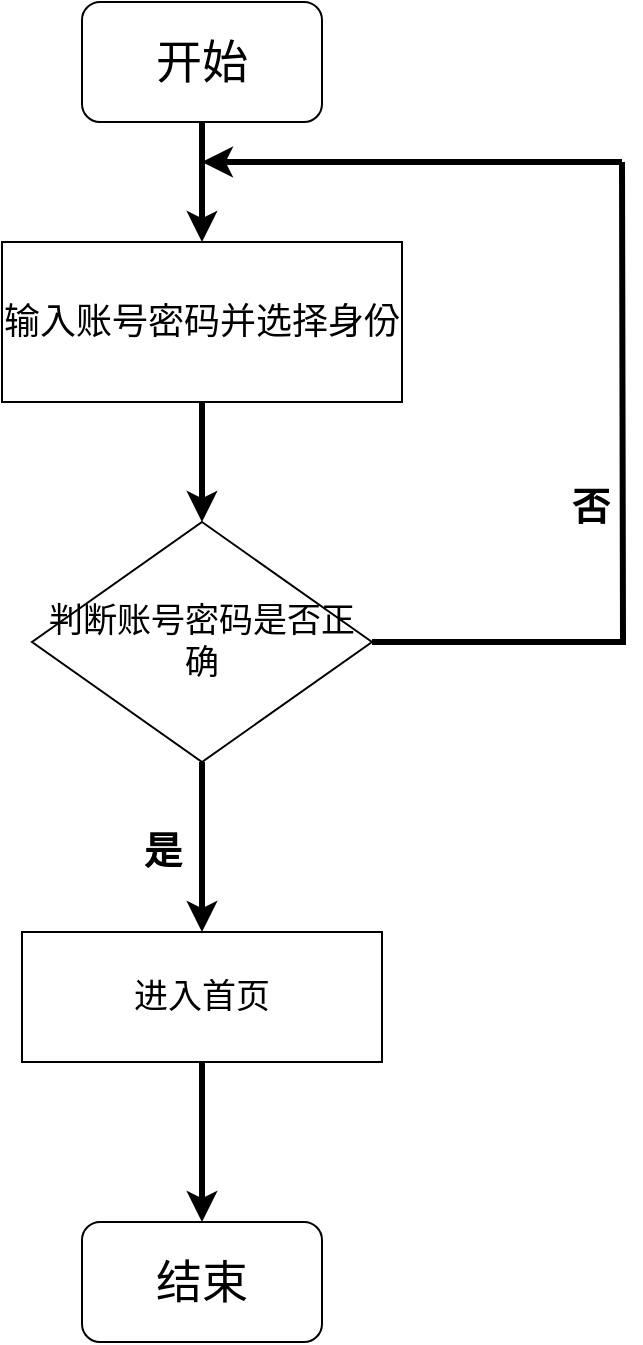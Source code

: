 <mxfile version="21.3.0" type="github" pages="3">
  <diagram name="登录流程图" id="nduQcAXbeCqZvqu2ekge">
    <mxGraphModel dx="1081" dy="748" grid="1" gridSize="10" guides="1" tooltips="1" connect="1" arrows="1" fold="1" page="1" pageScale="1" pageWidth="827" pageHeight="1169" math="0" shadow="0">
      <root>
        <mxCell id="0" />
        <mxCell id="1" parent="0" />
        <mxCell id="EA2sOi3P0seFbjisausr-1" value="" style="edgeStyle=none;shape=connector;rounded=0;orthogonalLoop=1;jettySize=auto;html=1;labelBackgroundColor=default;strokeWidth=3;fontFamily=Times New Roman;fontSize=12;fontColor=default;endArrow=classic;" parent="1" source="EA2sOi3P0seFbjisausr-3" target="EA2sOi3P0seFbjisausr-9" edge="1">
          <mxGeometry relative="1" as="geometry" />
        </mxCell>
        <mxCell id="EA2sOi3P0seFbjisausr-2" style="edgeStyle=orthogonalEdgeStyle;shape=connector;rounded=0;orthogonalLoop=1;jettySize=auto;html=1;exitX=1;exitY=0.5;exitDx=0;exitDy=0;labelBackgroundColor=default;strokeWidth=3;fontFamily=Times New Roman;fontSize=12;fontColor=default;endArrow=none;endFill=0;" parent="1" source="EA2sOi3P0seFbjisausr-3" edge="1">
          <mxGeometry relative="1" as="geometry">
            <mxPoint x="430" y="200" as="targetPoint" />
          </mxGeometry>
        </mxCell>
        <mxCell id="EA2sOi3P0seFbjisausr-3" value="判断账号密码是否正确" style="rhombus;whiteSpace=wrap;html=1;fontSize=17;" parent="1" vertex="1">
          <mxGeometry x="135" y="380" width="170" height="120" as="geometry" />
        </mxCell>
        <mxCell id="EA2sOi3P0seFbjisausr-4" style="rounded=0;orthogonalLoop=1;jettySize=auto;html=1;exitX=0.5;exitY=1;exitDx=0;exitDy=0;entryX=0.5;entryY=0;entryDx=0;entryDy=0;fontFamily=Times New Roman;fontSize=12;fontColor=default;strokeWidth=3;" parent="1" source="EA2sOi3P0seFbjisausr-5" target="EA2sOi3P0seFbjisausr-7" edge="1">
          <mxGeometry relative="1" as="geometry" />
        </mxCell>
        <mxCell id="EA2sOi3P0seFbjisausr-5" value="开始" style="rounded=1;whiteSpace=wrap;html=1;fontFamily=Times New Roman;fontSize=23;fontStyle=0" parent="1" vertex="1">
          <mxGeometry x="160" y="120" width="120" height="60" as="geometry" />
        </mxCell>
        <mxCell id="EA2sOi3P0seFbjisausr-6" style="edgeStyle=none;shape=connector;rounded=0;orthogonalLoop=1;jettySize=auto;html=1;exitX=0.5;exitY=1;exitDx=0;exitDy=0;entryX=0.5;entryY=0;entryDx=0;entryDy=0;labelBackgroundColor=default;strokeWidth=3;fontFamily=Times New Roman;fontSize=12;fontColor=default;endArrow=classic;" parent="1" source="EA2sOi3P0seFbjisausr-7" target="EA2sOi3P0seFbjisausr-3" edge="1">
          <mxGeometry relative="1" as="geometry" />
        </mxCell>
        <mxCell id="EA2sOi3P0seFbjisausr-7" value="输入账号密码并选择身份" style="rounded=0;whiteSpace=wrap;html=1;fontFamily=Times New Roman;fontSize=18;" parent="1" vertex="1">
          <mxGeometry x="120" y="240" width="200" height="80" as="geometry" />
        </mxCell>
        <mxCell id="EA2sOi3P0seFbjisausr-8" value="" style="edgeStyle=none;shape=connector;rounded=0;orthogonalLoop=1;jettySize=auto;html=1;labelBackgroundColor=default;strokeWidth=3;fontFamily=Times New Roman;fontSize=12;fontColor=default;endArrow=classic;entryX=0.5;entryY=0;entryDx=0;entryDy=0;" parent="1" source="EA2sOi3P0seFbjisausr-9" target="EA2sOi3P0seFbjisausr-15" edge="1">
          <mxGeometry relative="1" as="geometry">
            <mxPoint x="220" y="770" as="targetPoint" />
          </mxGeometry>
        </mxCell>
        <mxCell id="EA2sOi3P0seFbjisausr-9" value="进入首页" style="whiteSpace=wrap;html=1;fontSize=17;" parent="1" vertex="1">
          <mxGeometry x="130" y="585" width="180" height="65" as="geometry" />
        </mxCell>
        <mxCell id="EA2sOi3P0seFbjisausr-10" value="是" style="text;html=1;align=center;verticalAlign=middle;resizable=0;points=[];autosize=1;fontSize=19;fontFamily=Times New Roman;fontStyle=1" parent="1" vertex="1">
          <mxGeometry x="180" y="525" width="40" height="40" as="geometry" />
        </mxCell>
        <mxCell id="EA2sOi3P0seFbjisausr-11" value="" style="endArrow=classic;html=1;rounded=0;labelBackgroundColor=default;strokeWidth=3;fontFamily=Times New Roman;fontSize=12;fontColor=default;shape=connector;" parent="1" edge="1">
          <mxGeometry width="50" height="50" relative="1" as="geometry">
            <mxPoint x="430" y="200" as="sourcePoint" />
            <mxPoint x="220" y="200" as="targetPoint" />
          </mxGeometry>
        </mxCell>
        <mxCell id="EA2sOi3P0seFbjisausr-12" value="否" style="text;html=1;align=center;verticalAlign=middle;resizable=0;points=[];autosize=1;fontSize=19;fontFamily=Times New Roman;strokeWidth=3;fontStyle=1" parent="1" vertex="1">
          <mxGeometry x="394" y="353" width="40" height="40" as="geometry" />
        </mxCell>
        <mxCell id="EA2sOi3P0seFbjisausr-15" value="结束" style="rounded=1;whiteSpace=wrap;html=1;fontSize=23;" parent="1" vertex="1">
          <mxGeometry x="160" y="730" width="120" height="60" as="geometry" />
        </mxCell>
      </root>
    </mxGraphModel>
  </diagram>
  <diagram id="aFO1JXXuevef47QzAerU" name="教师答疑流程图">
    <mxGraphModel dx="1081" dy="748" grid="1" gridSize="10" guides="1" tooltips="1" connect="1" arrows="1" fold="1" page="1" pageScale="1" pageWidth="827" pageHeight="1169" math="0" shadow="0">
      <root>
        <mxCell id="0" />
        <mxCell id="1" parent="0" />
        <mxCell id="BiLJYCbGh7xfvbtHeyR7-1" value="" style="edgeStyle=none;shape=connector;rounded=0;orthogonalLoop=1;jettySize=auto;html=1;labelBackgroundColor=default;strokeWidth=3;fontFamily=Times New Roman;fontSize=12;fontColor=default;endArrow=classic;" edge="1" parent="1" source="BiLJYCbGh7xfvbtHeyR7-3" target="BiLJYCbGh7xfvbtHeyR7-8">
          <mxGeometry relative="1" as="geometry" />
        </mxCell>
        <mxCell id="BiLJYCbGh7xfvbtHeyR7-2" style="edgeStyle=orthogonalEdgeStyle;shape=connector;rounded=0;orthogonalLoop=1;jettySize=auto;html=1;exitX=1;exitY=0.5;exitDx=0;exitDy=0;labelBackgroundColor=default;strokeWidth=3;fontFamily=Times New Roman;fontSize=12;fontColor=default;endArrow=classic;endFill=1;" edge="1" parent="1" source="BiLJYCbGh7xfvbtHeyR7-3">
          <mxGeometry relative="1" as="geometry">
            <mxPoint x="443" y="420" as="targetPoint" />
          </mxGeometry>
        </mxCell>
        <mxCell id="BiLJYCbGh7xfvbtHeyR7-3" value="判断输入是否合法" style="rhombus;whiteSpace=wrap;html=1;fontSize=17;" vertex="1" parent="1">
          <mxGeometry x="155" y="360" width="170" height="120" as="geometry" />
        </mxCell>
        <mxCell id="BiLJYCbGh7xfvbtHeyR7-4" style="rounded=0;orthogonalLoop=1;jettySize=auto;html=1;exitX=0.5;exitY=1;exitDx=0;exitDy=0;entryX=0.5;entryY=0;entryDx=0;entryDy=0;fontFamily=Times New Roman;fontSize=12;fontColor=default;strokeWidth=3;" edge="1" parent="1" source="BiLJYCbGh7xfvbtHeyR7-5" target="BiLJYCbGh7xfvbtHeyR7-7">
          <mxGeometry relative="1" as="geometry" />
        </mxCell>
        <mxCell id="BiLJYCbGh7xfvbtHeyR7-5" value="开始" style="rounded=1;whiteSpace=wrap;html=1;fontFamily=Times New Roman;fontSize=23;fontStyle=0" vertex="1" parent="1">
          <mxGeometry x="180" y="100" width="120" height="60" as="geometry" />
        </mxCell>
        <mxCell id="BiLJYCbGh7xfvbtHeyR7-6" style="edgeStyle=none;shape=connector;rounded=0;orthogonalLoop=1;jettySize=auto;html=1;exitX=0.5;exitY=1;exitDx=0;exitDy=0;entryX=0.5;entryY=0;entryDx=0;entryDy=0;labelBackgroundColor=default;strokeWidth=3;fontFamily=Times New Roman;fontSize=12;fontColor=default;endArrow=classic;" edge="1" parent="1" source="BiLJYCbGh7xfvbtHeyR7-7" target="BiLJYCbGh7xfvbtHeyR7-3">
          <mxGeometry relative="1" as="geometry" />
        </mxCell>
        <mxCell id="BiLJYCbGh7xfvbtHeyR7-7" value="添加问题" style="rounded=0;whiteSpace=wrap;html=1;fontFamily=Times New Roman;fontSize=18;" vertex="1" parent="1">
          <mxGeometry x="180" y="230" width="120" height="60" as="geometry" />
        </mxCell>
        <mxCell id="BiLJYCbGh7xfvbtHeyR7-8" value="显示问题" style="whiteSpace=wrap;html=1;fontSize=17;" vertex="1" parent="1">
          <mxGeometry x="150" y="565" width="180" height="90" as="geometry" />
        </mxCell>
        <mxCell id="BiLJYCbGh7xfvbtHeyR7-9" value="是" style="text;html=1;align=center;verticalAlign=middle;resizable=0;points=[];autosize=1;fontSize=19;fontFamily=Times New Roman;fontStyle=1" vertex="1" parent="1">
          <mxGeometry x="200" y="505" width="40" height="40" as="geometry" />
        </mxCell>
        <mxCell id="BiLJYCbGh7xfvbtHeyR7-10" value="" style="endArrow=classic;html=1;rounded=0;labelBackgroundColor=default;strokeWidth=3;fontFamily=Times New Roman;fontSize=12;fontColor=default;shape=connector;exitX=0.5;exitY=0;exitDx=0;exitDy=0;edgeStyle=orthogonalEdgeStyle;" edge="1" parent="1" source="BiLJYCbGh7xfvbtHeyR7-14">
          <mxGeometry width="50" height="50" relative="1" as="geometry">
            <mxPoint x="440" y="320" as="sourcePoint" />
            <mxPoint x="240" y="330" as="targetPoint" />
            <Array as="points">
              <mxPoint x="515" y="330" />
            </Array>
          </mxGeometry>
        </mxCell>
        <mxCell id="BiLJYCbGh7xfvbtHeyR7-11" value="否" style="text;html=1;align=center;verticalAlign=middle;resizable=0;points=[];autosize=1;fontSize=19;fontFamily=Times New Roman;strokeWidth=3;fontStyle=1" vertex="1" parent="1">
          <mxGeometry x="360" y="390" width="40" height="40" as="geometry" />
        </mxCell>
        <mxCell id="BiLJYCbGh7xfvbtHeyR7-12" value="" style="edgeStyle=none;shape=connector;rounded=0;orthogonalLoop=1;jettySize=auto;html=1;labelBackgroundColor=default;strokeWidth=3;fontFamily=Times New Roman;fontSize=12;fontColor=default;endArrow=classic;exitX=0.5;exitY=1;exitDx=0;exitDy=0;" edge="1" parent="1" source="BiLJYCbGh7xfvbtHeyR7-8" target="BiLJYCbGh7xfvbtHeyR7-13">
          <mxGeometry relative="1" as="geometry">
            <mxPoint x="240" y="810" as="sourcePoint" />
          </mxGeometry>
        </mxCell>
        <mxCell id="BiLJYCbGh7xfvbtHeyR7-13" value="结束" style="rounded=1;whiteSpace=wrap;html=1;fontSize=23;" vertex="1" parent="1">
          <mxGeometry x="180" y="730" width="120" height="60" as="geometry" />
        </mxCell>
        <mxCell id="BiLJYCbGh7xfvbtHeyR7-14" value="修改不合法内容" style="rounded=0;whiteSpace=wrap;html=1;fontSize=17;" vertex="1" parent="1">
          <mxGeometry x="440" y="380" width="150" height="70" as="geometry" />
        </mxCell>
      </root>
    </mxGraphModel>
  </diagram>
  <diagram id="hkeZng7PigEiax6FLbgX" name="学生提问，教师答疑">
    <mxGraphModel dx="1081" dy="748" grid="1" gridSize="10" guides="1" tooltips="1" connect="1" arrows="1" fold="1" page="1" pageScale="1" pageWidth="827" pageHeight="1169" math="0" shadow="0">
      <root>
        <mxCell id="0" />
        <mxCell id="1" parent="0" />
        <mxCell id="0DLYBY9YkD3wmpxtj27M-1" value="" style="edgeStyle=none;shape=connector;rounded=0;orthogonalLoop=1;jettySize=auto;html=1;labelBackgroundColor=default;strokeWidth=3;fontFamily=Times New Roman;fontSize=12;fontColor=default;endArrow=classic;" edge="1" parent="1" source="0DLYBY9YkD3wmpxtj27M-3" target="0DLYBY9YkD3wmpxtj27M-9">
          <mxGeometry relative="1" as="geometry" />
        </mxCell>
        <mxCell id="0DLYBY9YkD3wmpxtj27M-2" style="edgeStyle=orthogonalEdgeStyle;shape=connector;rounded=0;orthogonalLoop=1;jettySize=auto;html=1;exitX=1;exitY=0.5;exitDx=0;exitDy=0;labelBackgroundColor=default;strokeWidth=3;fontFamily=Times New Roman;fontSize=12;fontColor=default;endArrow=classic;endFill=1;entryX=0;entryY=0.5;entryDx=0;entryDy=0;" edge="1" parent="1" source="0DLYBY9YkD3wmpxtj27M-3" target="0DLYBY9YkD3wmpxtj27M-13">
          <mxGeometry relative="1" as="geometry">
            <mxPoint x="443" y="420" as="targetPoint" />
          </mxGeometry>
        </mxCell>
        <mxCell id="0DLYBY9YkD3wmpxtj27M-3" value="判断输入是否合法" style="rhombus;whiteSpace=wrap;html=1;fontSize=17;" vertex="1" parent="1">
          <mxGeometry x="155" y="360" width="170" height="120" as="geometry" />
        </mxCell>
        <mxCell id="0DLYBY9YkD3wmpxtj27M-4" style="rounded=0;orthogonalLoop=1;jettySize=auto;html=1;exitX=0.5;exitY=1;exitDx=0;exitDy=0;entryX=0.5;entryY=0;entryDx=0;entryDy=0;fontFamily=Times New Roman;fontSize=12;fontColor=default;strokeWidth=3;" edge="1" parent="1" source="0DLYBY9YkD3wmpxtj27M-5" target="0DLYBY9YkD3wmpxtj27M-7">
          <mxGeometry relative="1" as="geometry" />
        </mxCell>
        <mxCell id="0DLYBY9YkD3wmpxtj27M-5" value="开始" style="rounded=1;whiteSpace=wrap;html=1;fontFamily=Times New Roman;fontSize=23;fontStyle=0" vertex="1" parent="1">
          <mxGeometry x="180" y="100" width="120" height="60" as="geometry" />
        </mxCell>
        <mxCell id="0DLYBY9YkD3wmpxtj27M-6" style="edgeStyle=none;shape=connector;rounded=0;orthogonalLoop=1;jettySize=auto;html=1;exitX=0.5;exitY=1;exitDx=0;exitDy=0;entryX=0.5;entryY=0;entryDx=0;entryDy=0;labelBackgroundColor=default;strokeWidth=3;fontFamily=Times New Roman;fontSize=12;fontColor=default;endArrow=classic;" edge="1" parent="1" source="0DLYBY9YkD3wmpxtj27M-7" target="0DLYBY9YkD3wmpxtj27M-3">
          <mxGeometry relative="1" as="geometry" />
        </mxCell>
        <mxCell id="0DLYBY9YkD3wmpxtj27M-7" value="添加问题" style="rounded=0;whiteSpace=wrap;html=1;fontFamily=Times New Roman;fontSize=18;" vertex="1" parent="1">
          <mxGeometry x="180" y="230" width="120" height="60" as="geometry" />
        </mxCell>
        <mxCell id="0DLYBY9YkD3wmpxtj27M-8" style="edgeStyle=orthogonalEdgeStyle;shape=connector;rounded=0;orthogonalLoop=1;jettySize=auto;html=1;exitX=1;exitY=0.5;exitDx=0;exitDy=0;entryX=0;entryY=0.5;entryDx=0;entryDy=0;labelBackgroundColor=default;strokeColor=default;strokeWidth=3;fontFamily=Times New Roman;fontSize=12;fontColor=default;endArrow=classic;" edge="1" parent="1" source="0DLYBY9YkD3wmpxtj27M-9" target="0DLYBY9YkD3wmpxtj27M-15">
          <mxGeometry relative="1" as="geometry">
            <Array as="points">
              <mxPoint x="600" y="610" />
              <mxPoint x="600" y="170" />
            </Array>
          </mxGeometry>
        </mxCell>
        <mxCell id="0DLYBY9YkD3wmpxtj27M-9" value="显示问题" style="whiteSpace=wrap;html=1;fontSize=17;" vertex="1" parent="1">
          <mxGeometry x="150" y="565" width="180" height="90" as="geometry" />
        </mxCell>
        <mxCell id="0DLYBY9YkD3wmpxtj27M-10" value="是" style="text;html=1;align=center;verticalAlign=middle;resizable=0;points=[];autosize=1;fontSize=19;fontFamily=Times New Roman;fontStyle=1" vertex="1" parent="1">
          <mxGeometry x="200" y="505" width="40" height="40" as="geometry" />
        </mxCell>
        <mxCell id="0DLYBY9YkD3wmpxtj27M-11" value="" style="endArrow=classic;html=1;rounded=0;labelBackgroundColor=default;strokeWidth=3;fontFamily=Times New Roman;fontSize=12;fontColor=default;shape=connector;exitX=0.5;exitY=0;exitDx=0;exitDy=0;edgeStyle=orthogonalEdgeStyle;" edge="1" parent="1" source="0DLYBY9YkD3wmpxtj27M-13">
          <mxGeometry width="50" height="50" relative="1" as="geometry">
            <mxPoint x="440" y="320" as="sourcePoint" />
            <mxPoint x="240" y="330" as="targetPoint" />
            <Array as="points">
              <mxPoint x="490" y="385" />
              <mxPoint x="490" y="330" />
            </Array>
          </mxGeometry>
        </mxCell>
        <mxCell id="0DLYBY9YkD3wmpxtj27M-12" value="否" style="text;html=1;align=center;verticalAlign=middle;resizable=0;points=[];autosize=1;fontSize=19;fontFamily=Times New Roman;strokeWidth=3;fontStyle=1" vertex="1" parent="1">
          <mxGeometry x="340" y="385" width="40" height="40" as="geometry" />
        </mxCell>
        <mxCell id="0DLYBY9YkD3wmpxtj27M-13" value="修改不合法内容" style="rounded=0;whiteSpace=wrap;html=1;fontSize=17;" vertex="1" parent="1">
          <mxGeometry x="414" y="385" width="150" height="70" as="geometry" />
        </mxCell>
        <mxCell id="0DLYBY9YkD3wmpxtj27M-14" style="edgeStyle=none;shape=connector;rounded=0;orthogonalLoop=1;jettySize=auto;html=1;exitX=0.5;exitY=1;exitDx=0;exitDy=0;entryX=0.5;entryY=0;entryDx=0;entryDy=0;labelBackgroundColor=default;strokeWidth=3;fontFamily=Times New Roman;fontSize=12;fontColor=default;endArrow=classic;" edge="1" parent="1" source="0DLYBY9YkD3wmpxtj27M-15" target="0DLYBY9YkD3wmpxtj27M-18">
          <mxGeometry relative="1" as="geometry">
            <mxPoint x="720" y="360" as="targetPoint" />
          </mxGeometry>
        </mxCell>
        <mxCell id="0DLYBY9YkD3wmpxtj27M-15" value="教师查看问题" style="rounded=0;whiteSpace=wrap;html=1;fontFamily=Times New Roman;fontSize=18;" vertex="1" parent="1">
          <mxGeometry x="660" y="140" width="120" height="60" as="geometry" />
        </mxCell>
        <mxCell id="0DLYBY9YkD3wmpxtj27M-16" value="显示答疑结果" style="whiteSpace=wrap;html=1;fontSize=17;" vertex="1" parent="1">
          <mxGeometry x="650" y="400" width="140" height="65" as="geometry" />
        </mxCell>
        <mxCell id="0DLYBY9YkD3wmpxtj27M-17" style="edgeStyle=none;shape=connector;rounded=0;orthogonalLoop=1;jettySize=auto;html=1;exitX=0.5;exitY=1;exitDx=0;exitDy=0;entryX=0.5;entryY=0;entryDx=0;entryDy=0;labelBackgroundColor=default;strokeColor=default;strokeWidth=3;fontFamily=Times New Roman;fontSize=12;fontColor=default;endArrow=classic;" edge="1" parent="1" source="0DLYBY9YkD3wmpxtj27M-18" target="0DLYBY9YkD3wmpxtj27M-16">
          <mxGeometry relative="1" as="geometry" />
        </mxCell>
        <mxCell id="0DLYBY9YkD3wmpxtj27M-18" value="教师回答问题，提交答疑内容" style="rounded=0;whiteSpace=wrap;html=1;fontFamily=Times New Roman;fontSize=18;" vertex="1" parent="1">
          <mxGeometry x="655" y="270" width="130" height="70" as="geometry" />
        </mxCell>
        <mxCell id="0DLYBY9YkD3wmpxtj27M-19" value="" style="edgeStyle=none;shape=connector;rounded=0;orthogonalLoop=1;jettySize=auto;html=1;labelBackgroundColor=default;strokeWidth=3;fontFamily=Times New Roman;fontSize=12;fontColor=default;endArrow=classic;exitX=0.5;exitY=1;exitDx=0;exitDy=0;" edge="1" parent="1" source="0DLYBY9YkD3wmpxtj27M-16" target="0DLYBY9YkD3wmpxtj27M-20">
          <mxGeometry relative="1" as="geometry">
            <mxPoint x="720" y="465" as="sourcePoint" />
            <mxPoint x="720" y="730" as="targetPoint" />
          </mxGeometry>
        </mxCell>
        <mxCell id="0DLYBY9YkD3wmpxtj27M-20" value="结束" style="rounded=1;whiteSpace=wrap;html=1;fontSize=23;" vertex="1" parent="1">
          <mxGeometry x="660" y="595" width="120" height="60" as="geometry" />
        </mxCell>
      </root>
    </mxGraphModel>
  </diagram>
</mxfile>
